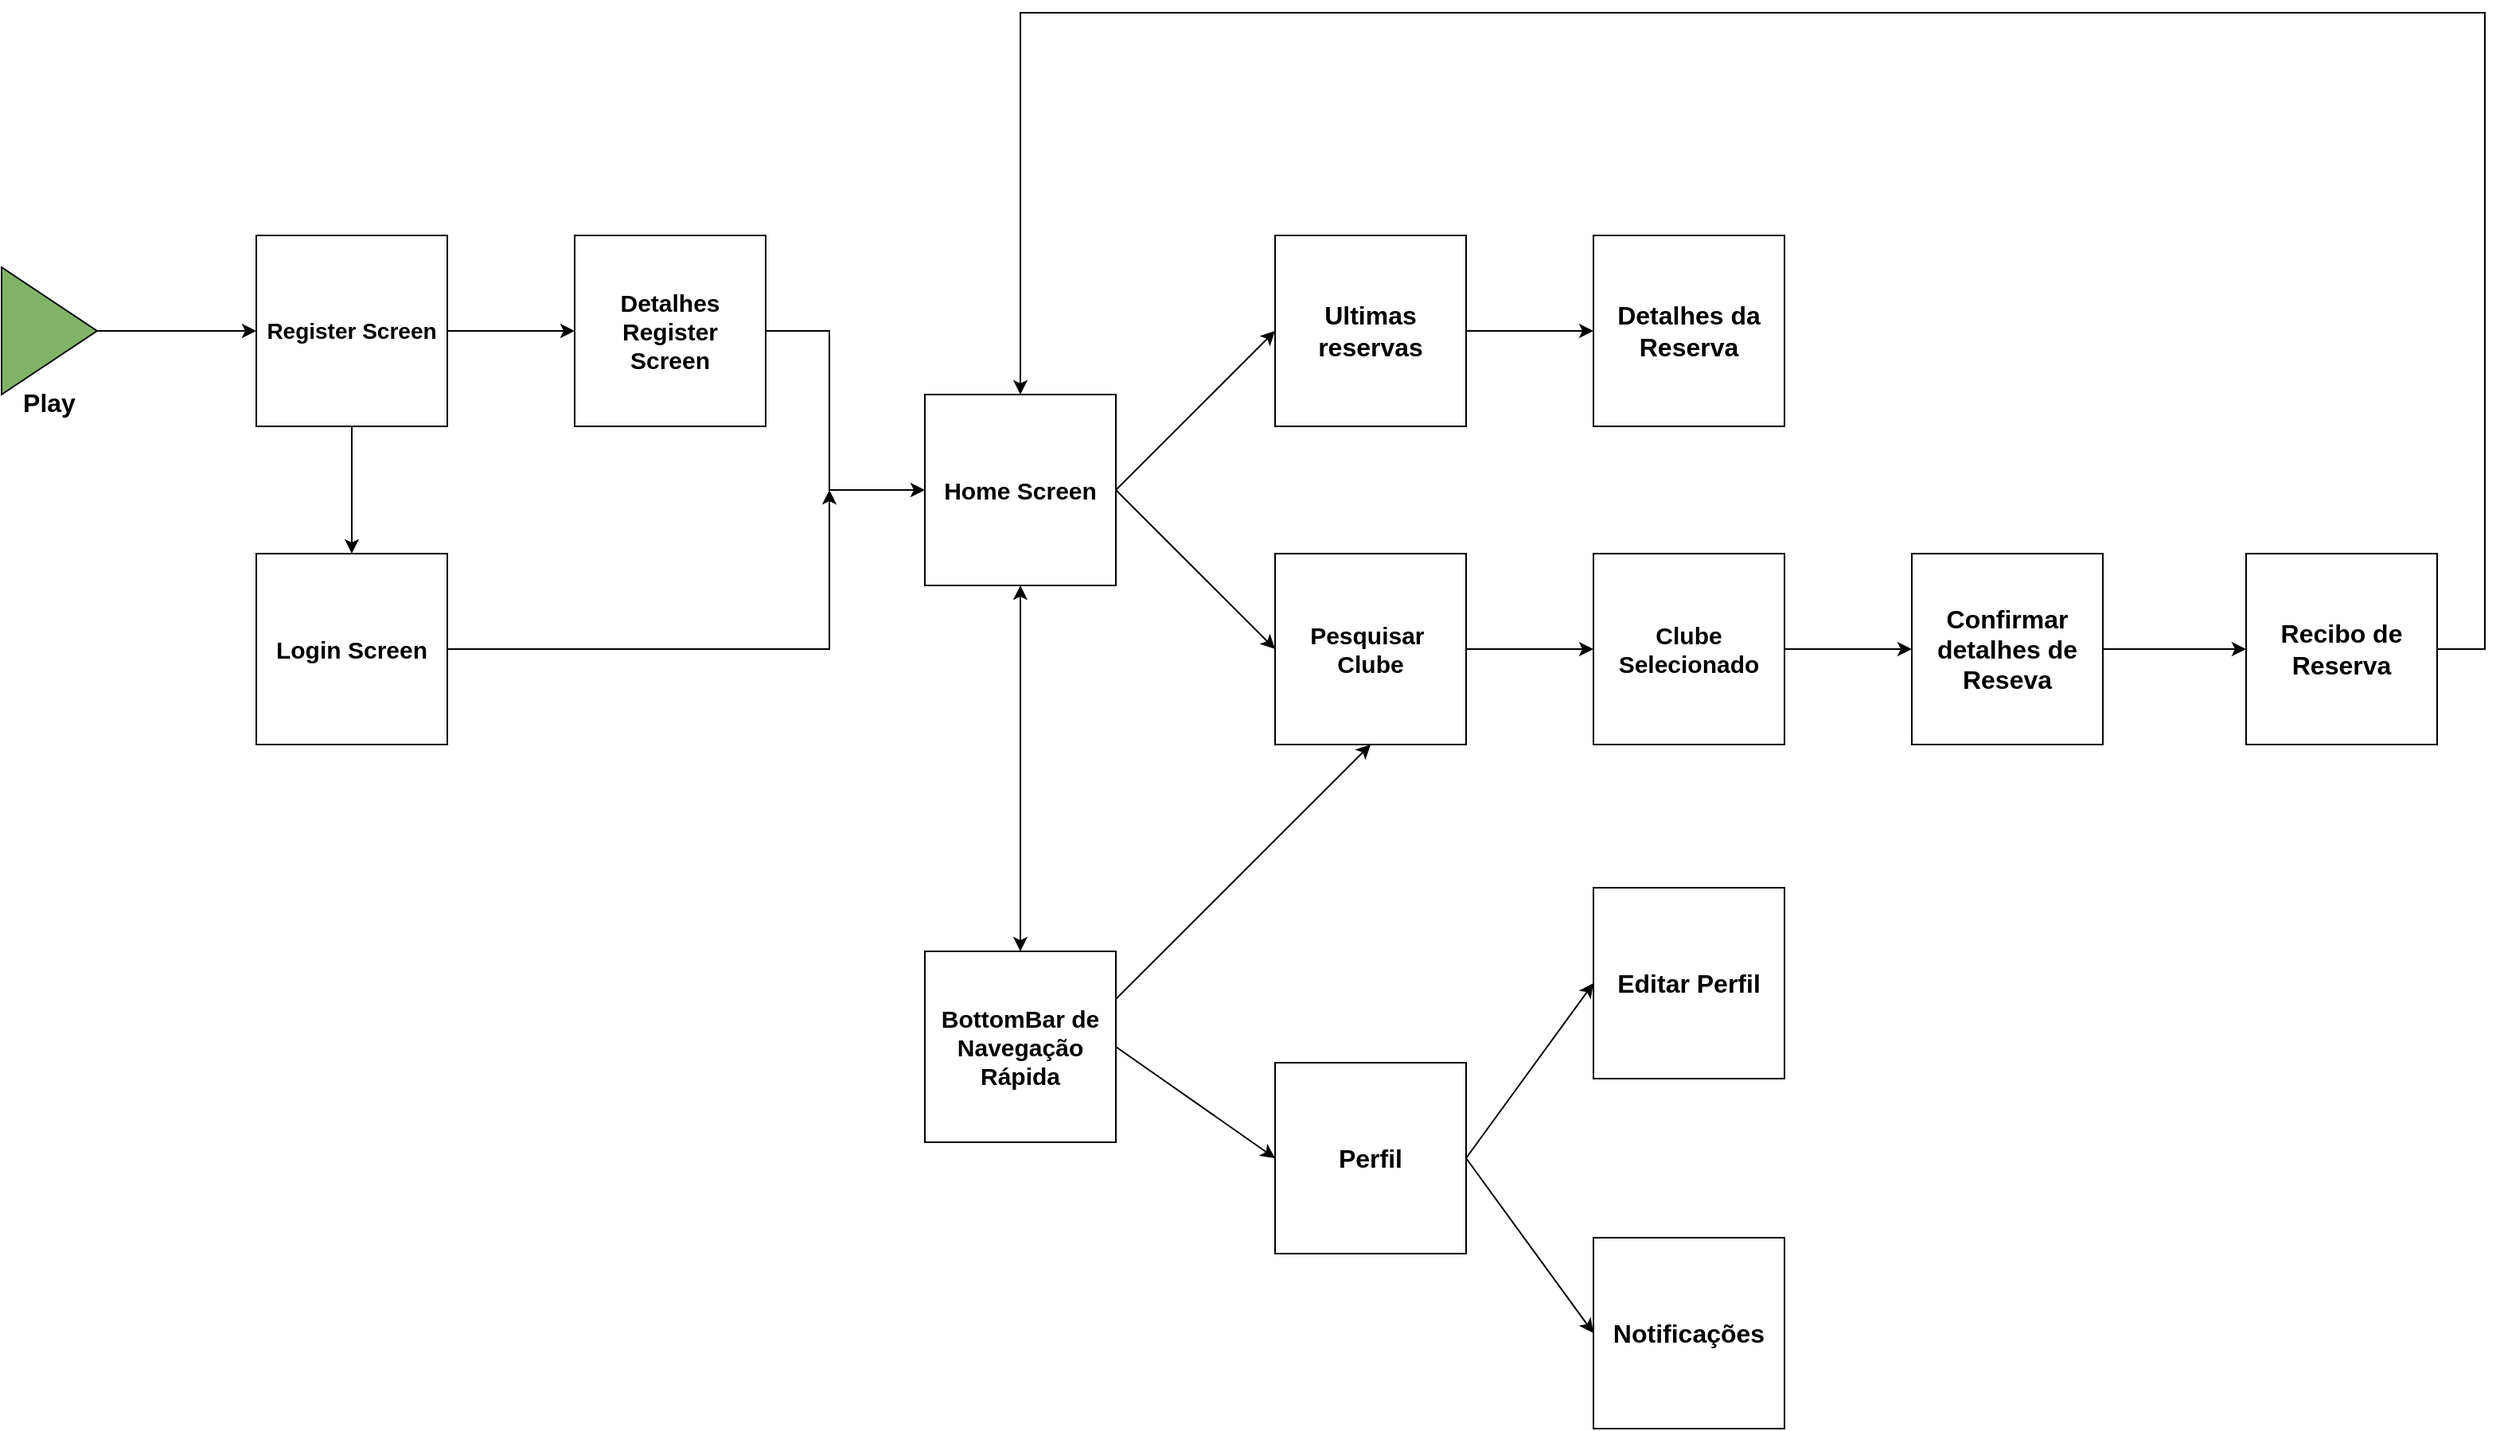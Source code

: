 <mxfile version="27.2.0">
  <diagram name="Página-1" id="e-PAu1Qz6lfyg0AjnaOK">
    <mxGraphModel dx="2437" dy="1121" grid="1" gridSize="10" guides="1" tooltips="1" connect="1" arrows="1" fold="1" page="0" pageScale="1" pageWidth="827" pageHeight="1169" math="0" shadow="0">
      <root>
        <mxCell id="0" />
        <mxCell id="1" parent="0" />
        <mxCell id="4WmHscfunYAhXQvbJhkm-1" value="" style="triangle;whiteSpace=wrap;html=1;fillColor=#82B366;strokeColor=#000000;" parent="1" vertex="1">
          <mxGeometry x="-240" y="260" width="60" height="80" as="geometry" />
        </mxCell>
        <mxCell id="4WmHscfunYAhXQvbJhkm-2" value="" style="endArrow=classic;html=1;rounded=0;exitX=1;exitY=0.5;exitDx=0;exitDy=0;entryX=0;entryY=0.5;entryDx=0;entryDy=0;entryPerimeter=0;" parent="1" source="4WmHscfunYAhXQvbJhkm-1" target="4WmHscfunYAhXQvbJhkm-5" edge="1">
          <mxGeometry width="50" height="50" relative="1" as="geometry">
            <mxPoint x="-160" y="410" as="sourcePoint" />
            <mxPoint x="-100" y="405" as="targetPoint" />
          </mxGeometry>
        </mxCell>
        <mxCell id="4WmHscfunYAhXQvbJhkm-5" value="&lt;b&gt;&lt;font style=&quot;font-size: 14px;&quot;&gt;Register Screen&lt;/font&gt;&lt;/b&gt;" style="rounded=0;whiteSpace=wrap;html=1;" parent="1" vertex="1">
          <mxGeometry x="-80" y="240" width="120" height="120" as="geometry" />
        </mxCell>
        <mxCell id="4WmHscfunYAhXQvbJhkm-6" value="" style="endArrow=classic;html=1;rounded=0;exitX=0.5;exitY=1;exitDx=0;exitDy=0;entryX=0.5;entryY=0;entryDx=0;entryDy=0;" parent="1" source="4WmHscfunYAhXQvbJhkm-5" target="4WmHscfunYAhXQvbJhkm-7" edge="1">
          <mxGeometry width="50" height="50" relative="1" as="geometry">
            <mxPoint x="390" y="430" as="sourcePoint" />
            <mxPoint x="-110" y="500" as="targetPoint" />
          </mxGeometry>
        </mxCell>
        <mxCell id="4WmHscfunYAhXQvbJhkm-7" value="&lt;b&gt;&lt;font style=&quot;font-size: 15px;&quot;&gt;Login Screen&lt;/font&gt;&lt;/b&gt;" style="rounded=0;whiteSpace=wrap;html=1;" parent="1" vertex="1">
          <mxGeometry x="-80" y="440" width="120" height="120" as="geometry" />
        </mxCell>
        <mxCell id="4WmHscfunYAhXQvbJhkm-8" value="" style="endArrow=classic;html=1;rounded=0;exitX=1;exitY=0.5;exitDx=0;exitDy=0;" parent="1" source="4WmHscfunYAhXQvbJhkm-5" edge="1">
          <mxGeometry width="50" height="50" relative="1" as="geometry">
            <mxPoint x="390" y="430" as="sourcePoint" />
            <mxPoint x="120" y="300" as="targetPoint" />
          </mxGeometry>
        </mxCell>
        <mxCell id="4WmHscfunYAhXQvbJhkm-9" value="&lt;b&gt;&lt;font style=&quot;font-size: 15px;&quot;&gt;Detalhes Register&lt;/font&gt;&lt;/b&gt;&lt;div&gt;&lt;b&gt;&lt;font style=&quot;font-size: 15px;&quot;&gt;Screen&lt;/font&gt;&lt;/b&gt;&lt;/div&gt;" style="rounded=0;whiteSpace=wrap;html=1;" parent="1" vertex="1">
          <mxGeometry x="120" y="240" width="120" height="120" as="geometry" />
        </mxCell>
        <mxCell id="4WmHscfunYAhXQvbJhkm-10" value="" style="endArrow=classic;html=1;rounded=0;exitX=1;exitY=0.5;exitDx=0;exitDy=0;" parent="1" source="4WmHscfunYAhXQvbJhkm-7" edge="1">
          <mxGeometry width="50" height="50" relative="1" as="geometry">
            <mxPoint x="390" y="430" as="sourcePoint" />
            <mxPoint x="280" y="400" as="targetPoint" />
            <Array as="points">
              <mxPoint x="280" y="500" />
            </Array>
          </mxGeometry>
        </mxCell>
        <mxCell id="4WmHscfunYAhXQvbJhkm-11" value="" style="endArrow=classic;html=1;rounded=0;exitX=1;exitY=0.5;exitDx=0;exitDy=0;" parent="1" source="4WmHscfunYAhXQvbJhkm-9" edge="1">
          <mxGeometry width="50" height="50" relative="1" as="geometry">
            <mxPoint x="390" y="430" as="sourcePoint" />
            <mxPoint x="340" y="400" as="targetPoint" />
            <Array as="points">
              <mxPoint x="280" y="300" />
              <mxPoint x="280" y="400" />
            </Array>
          </mxGeometry>
        </mxCell>
        <mxCell id="4WmHscfunYAhXQvbJhkm-12" value="&lt;b&gt;&lt;font style=&quot;font-size: 15px;&quot;&gt;Home Screen&lt;/font&gt;&lt;/b&gt;" style="rounded=0;whiteSpace=wrap;html=1;" parent="1" vertex="1">
          <mxGeometry x="340" y="340" width="120" height="120" as="geometry" />
        </mxCell>
        <mxCell id="4WmHscfunYAhXQvbJhkm-13" value="" style="endArrow=classic;html=1;rounded=0;exitX=1;exitY=0.5;exitDx=0;exitDy=0;entryX=0;entryY=0.5;entryDx=0;entryDy=0;" parent="1" target="4WmHscfunYAhXQvbJhkm-16" edge="1">
          <mxGeometry width="50" height="50" relative="1" as="geometry">
            <mxPoint x="460" y="400" as="sourcePoint" />
            <mxPoint x="560" y="300" as="targetPoint" />
          </mxGeometry>
        </mxCell>
        <mxCell id="4WmHscfunYAhXQvbJhkm-14" value="" style="endArrow=classic;html=1;rounded=0;exitX=1;exitY=0.5;exitDx=0;exitDy=0;entryX=0;entryY=0.5;entryDx=0;entryDy=0;" parent="1" target="4WmHscfunYAhXQvbJhkm-15" edge="1">
          <mxGeometry width="50" height="50" relative="1" as="geometry">
            <mxPoint x="460" y="400" as="sourcePoint" />
            <mxPoint x="560" y="500" as="targetPoint" />
          </mxGeometry>
        </mxCell>
        <mxCell id="4WmHscfunYAhXQvbJhkm-15" value="&lt;b&gt;&lt;font style=&quot;font-size: 15px;&quot;&gt;Pesquisar&amp;nbsp;&lt;/font&gt;&lt;/b&gt;&lt;div&gt;&lt;b&gt;&lt;font style=&quot;font-size: 15px;&quot;&gt;Clube&lt;/font&gt;&lt;/b&gt;&lt;/div&gt;" style="rounded=0;whiteSpace=wrap;html=1;" parent="1" vertex="1">
          <mxGeometry x="560" y="440" width="120" height="120" as="geometry" />
        </mxCell>
        <mxCell id="Nal5trjpsdXLgd_dDWab-5" style="edgeStyle=orthogonalEdgeStyle;rounded=0;orthogonalLoop=1;jettySize=auto;html=1;exitX=1;exitY=0.5;exitDx=0;exitDy=0;entryX=0;entryY=0.5;entryDx=0;entryDy=0;" parent="1" source="4WmHscfunYAhXQvbJhkm-16" target="Nal5trjpsdXLgd_dDWab-4" edge="1">
          <mxGeometry relative="1" as="geometry" />
        </mxCell>
        <mxCell id="4WmHscfunYAhXQvbJhkm-16" value="&lt;b&gt;&lt;font style=&quot;font-size: 16px;&quot;&gt;Ultimas reservas&lt;/font&gt;&lt;/b&gt;" style="rounded=0;whiteSpace=wrap;html=1;" parent="1" vertex="1">
          <mxGeometry x="560" y="240" width="120" height="120" as="geometry" />
        </mxCell>
        <mxCell id="4WmHscfunYAhXQvbJhkm-17" value="&lt;b&gt;&lt;font style=&quot;font-size: 16px;&quot;&gt;Play&lt;/font&gt;&lt;/b&gt;" style="text;html=1;align=center;verticalAlign=middle;whiteSpace=wrap;rounded=0;" parent="1" vertex="1">
          <mxGeometry x="-240" y="330" width="60" height="30" as="geometry" />
        </mxCell>
        <mxCell id="4WmHscfunYAhXQvbJhkm-20" value="&lt;b&gt;&lt;font style=&quot;font-size: 15px;&quot;&gt;BottomBar de Navegação Rápida&lt;/font&gt;&lt;/b&gt;" style="rounded=0;whiteSpace=wrap;html=1;" parent="1" vertex="1">
          <mxGeometry x="340" y="690" width="120" height="120" as="geometry" />
        </mxCell>
        <mxCell id="4WmHscfunYAhXQvbJhkm-22" value="" style="endArrow=classic;html=1;rounded=0;exitX=1;exitY=0.5;exitDx=0;exitDy=0;entryX=0;entryY=0.5;entryDx=0;entryDy=0;" parent="1" source="4WmHscfunYAhXQvbJhkm-15" target="4WmHscfunYAhXQvbJhkm-23" edge="1">
          <mxGeometry width="50" height="50" relative="1" as="geometry">
            <mxPoint x="730" y="300" as="sourcePoint" />
            <mxPoint x="780" y="240" as="targetPoint" />
          </mxGeometry>
        </mxCell>
        <mxCell id="4WmHscfunYAhXQvbJhkm-23" value="&lt;b&gt;&lt;font style=&quot;font-size: 15px;&quot;&gt;Clube&lt;/font&gt;&lt;/b&gt;&lt;div&gt;&lt;b&gt;&lt;font style=&quot;font-size: 15px;&quot;&gt;Selecionado&lt;/font&gt;&lt;/b&gt;&lt;/div&gt;" style="rounded=0;whiteSpace=wrap;html=1;" parent="1" vertex="1">
          <mxGeometry x="760" y="440" width="120" height="120" as="geometry" />
        </mxCell>
        <mxCell id="4WmHscfunYAhXQvbJhkm-25" value="" style="endArrow=classic;html=1;rounded=0;exitX=1;exitY=0.5;exitDx=0;exitDy=0;entryX=0;entryY=0.5;entryDx=0;entryDy=0;" parent="1" source="4WmHscfunYAhXQvbJhkm-20" target="4WmHscfunYAhXQvbJhkm-26" edge="1">
          <mxGeometry width="50" height="50" relative="1" as="geometry">
            <mxPoint x="450" y="590" as="sourcePoint" />
            <mxPoint x="560" y="660" as="targetPoint" />
          </mxGeometry>
        </mxCell>
        <mxCell id="4WmHscfunYAhXQvbJhkm-26" value="&lt;font style=&quot;font-size: 16px;&quot;&gt;&lt;b style=&quot;&quot;&gt;Perfil&lt;/b&gt;&lt;/font&gt;" style="rounded=0;whiteSpace=wrap;html=1;" parent="1" vertex="1">
          <mxGeometry x="560" y="760" width="120" height="120" as="geometry" />
        </mxCell>
        <mxCell id="4WmHscfunYAhXQvbJhkm-27" value="" style="endArrow=classic;html=1;rounded=0;entryX=0;entryY=0.5;entryDx=0;entryDy=0;exitX=1;exitY=0.5;exitDx=0;exitDy=0;" parent="1" source="4WmHscfunYAhXQvbJhkm-26" target="4WmHscfunYAhXQvbJhkm-28" edge="1">
          <mxGeometry width="50" height="50" relative="1" as="geometry">
            <mxPoint x="680" y="730" as="sourcePoint" />
            <mxPoint x="800" y="690" as="targetPoint" />
          </mxGeometry>
        </mxCell>
        <mxCell id="4WmHscfunYAhXQvbJhkm-28" value="&lt;b&gt;&lt;font style=&quot;font-size: 16px;&quot;&gt;Editar Perfil&lt;/font&gt;&lt;/b&gt;" style="rounded=0;whiteSpace=wrap;html=1;" parent="1" vertex="1">
          <mxGeometry x="760" y="650" width="120" height="120" as="geometry" />
        </mxCell>
        <mxCell id="4WmHscfunYAhXQvbJhkm-29" value="" style="endArrow=classic;html=1;rounded=0;exitX=1;exitY=0.5;exitDx=0;exitDy=0;entryX=0;entryY=0.5;entryDx=0;entryDy=0;" parent="1" source="4WmHscfunYAhXQvbJhkm-26" target="4WmHscfunYAhXQvbJhkm-30" edge="1">
          <mxGeometry width="50" height="50" relative="1" as="geometry">
            <mxPoint x="670" y="860" as="sourcePoint" />
            <mxPoint x="800" y="910" as="targetPoint" />
          </mxGeometry>
        </mxCell>
        <mxCell id="4WmHscfunYAhXQvbJhkm-30" value="&lt;b&gt;&lt;font style=&quot;font-size: 16px;&quot;&gt;Notificações&lt;/font&gt;&lt;/b&gt;" style="rounded=0;whiteSpace=wrap;html=1;" parent="1" vertex="1">
          <mxGeometry x="760" y="870" width="120" height="120" as="geometry" />
        </mxCell>
        <mxCell id="4WmHscfunYAhXQvbJhkm-31" value="" style="endArrow=classic;html=1;rounded=0;exitX=1;exitY=0.5;exitDx=0;exitDy=0;entryX=0;entryY=0.5;entryDx=0;entryDy=0;" parent="1" source="4WmHscfunYAhXQvbJhkm-23" target="4WmHscfunYAhXQvbJhkm-32" edge="1">
          <mxGeometry width="50" height="50" relative="1" as="geometry">
            <mxPoint x="670" y="390" as="sourcePoint" />
            <mxPoint x="1000" y="300" as="targetPoint" />
          </mxGeometry>
        </mxCell>
        <mxCell id="Nal5trjpsdXLgd_dDWab-2" style="edgeStyle=orthogonalEdgeStyle;rounded=0;orthogonalLoop=1;jettySize=auto;html=1;exitX=1;exitY=0.5;exitDx=0;exitDy=0;entryX=0;entryY=0.5;entryDx=0;entryDy=0;" parent="1" source="4WmHscfunYAhXQvbJhkm-32" target="Nal5trjpsdXLgd_dDWab-1" edge="1">
          <mxGeometry relative="1" as="geometry" />
        </mxCell>
        <mxCell id="4WmHscfunYAhXQvbJhkm-32" value="&lt;b&gt;&lt;font style=&quot;font-size: 16px;&quot;&gt;Confirmar detalhes de Reseva&lt;/font&gt;&lt;/b&gt;" style="rounded=0;whiteSpace=wrap;html=1;" parent="1" vertex="1">
          <mxGeometry x="960" y="440" width="120" height="120" as="geometry" />
        </mxCell>
        <mxCell id="4WmHscfunYAhXQvbJhkm-34" value="" style="endArrow=classic;html=1;rounded=0;exitX=1;exitY=0.25;exitDx=0;exitDy=0;entryX=0.5;entryY=1;entryDx=0;entryDy=0;" parent="1" source="4WmHscfunYAhXQvbJhkm-20" target="4WmHscfunYAhXQvbJhkm-15" edge="1">
          <mxGeometry width="50" height="50" relative="1" as="geometry">
            <mxPoint x="470" y="690" as="sourcePoint" />
            <mxPoint x="520" y="640" as="targetPoint" />
          </mxGeometry>
        </mxCell>
        <mxCell id="4WmHscfunYAhXQvbJhkm-35" value="" style="endArrow=classic;startArrow=classic;html=1;rounded=0;exitX=0.5;exitY=0;exitDx=0;exitDy=0;entryX=0.5;entryY=1;entryDx=0;entryDy=0;" parent="1" source="4WmHscfunYAhXQvbJhkm-20" target="4WmHscfunYAhXQvbJhkm-12" edge="1">
          <mxGeometry width="50" height="50" relative="1" as="geometry">
            <mxPoint x="430" y="600" as="sourcePoint" />
            <mxPoint x="480" y="550" as="targetPoint" />
          </mxGeometry>
        </mxCell>
        <mxCell id="Nal5trjpsdXLgd_dDWab-3" style="edgeStyle=orthogonalEdgeStyle;rounded=0;orthogonalLoop=1;jettySize=auto;html=1;exitX=1;exitY=0.5;exitDx=0;exitDy=0;entryX=0.5;entryY=0;entryDx=0;entryDy=0;" parent="1" source="Nal5trjpsdXLgd_dDWab-1" target="4WmHscfunYAhXQvbJhkm-12" edge="1">
          <mxGeometry relative="1" as="geometry">
            <Array as="points">
              <mxPoint x="1320" y="500" />
              <mxPoint x="1320" y="100" />
              <mxPoint x="400" y="100" />
            </Array>
          </mxGeometry>
        </mxCell>
        <mxCell id="Nal5trjpsdXLgd_dDWab-1" value="&lt;b&gt;&lt;font style=&quot;font-size: 16px;&quot;&gt;Recibo de Reserva&lt;/font&gt;&lt;/b&gt;" style="rounded=0;whiteSpace=wrap;html=1;" parent="1" vertex="1">
          <mxGeometry x="1170" y="440" width="120" height="120" as="geometry" />
        </mxCell>
        <mxCell id="Nal5trjpsdXLgd_dDWab-4" value="&lt;b&gt;&lt;font style=&quot;font-size: 16px;&quot;&gt;Detalhes da Reserva&lt;/font&gt;&lt;/b&gt;" style="rounded=0;whiteSpace=wrap;html=1;" parent="1" vertex="1">
          <mxGeometry x="760" y="240" width="120" height="120" as="geometry" />
        </mxCell>
      </root>
    </mxGraphModel>
  </diagram>
</mxfile>
